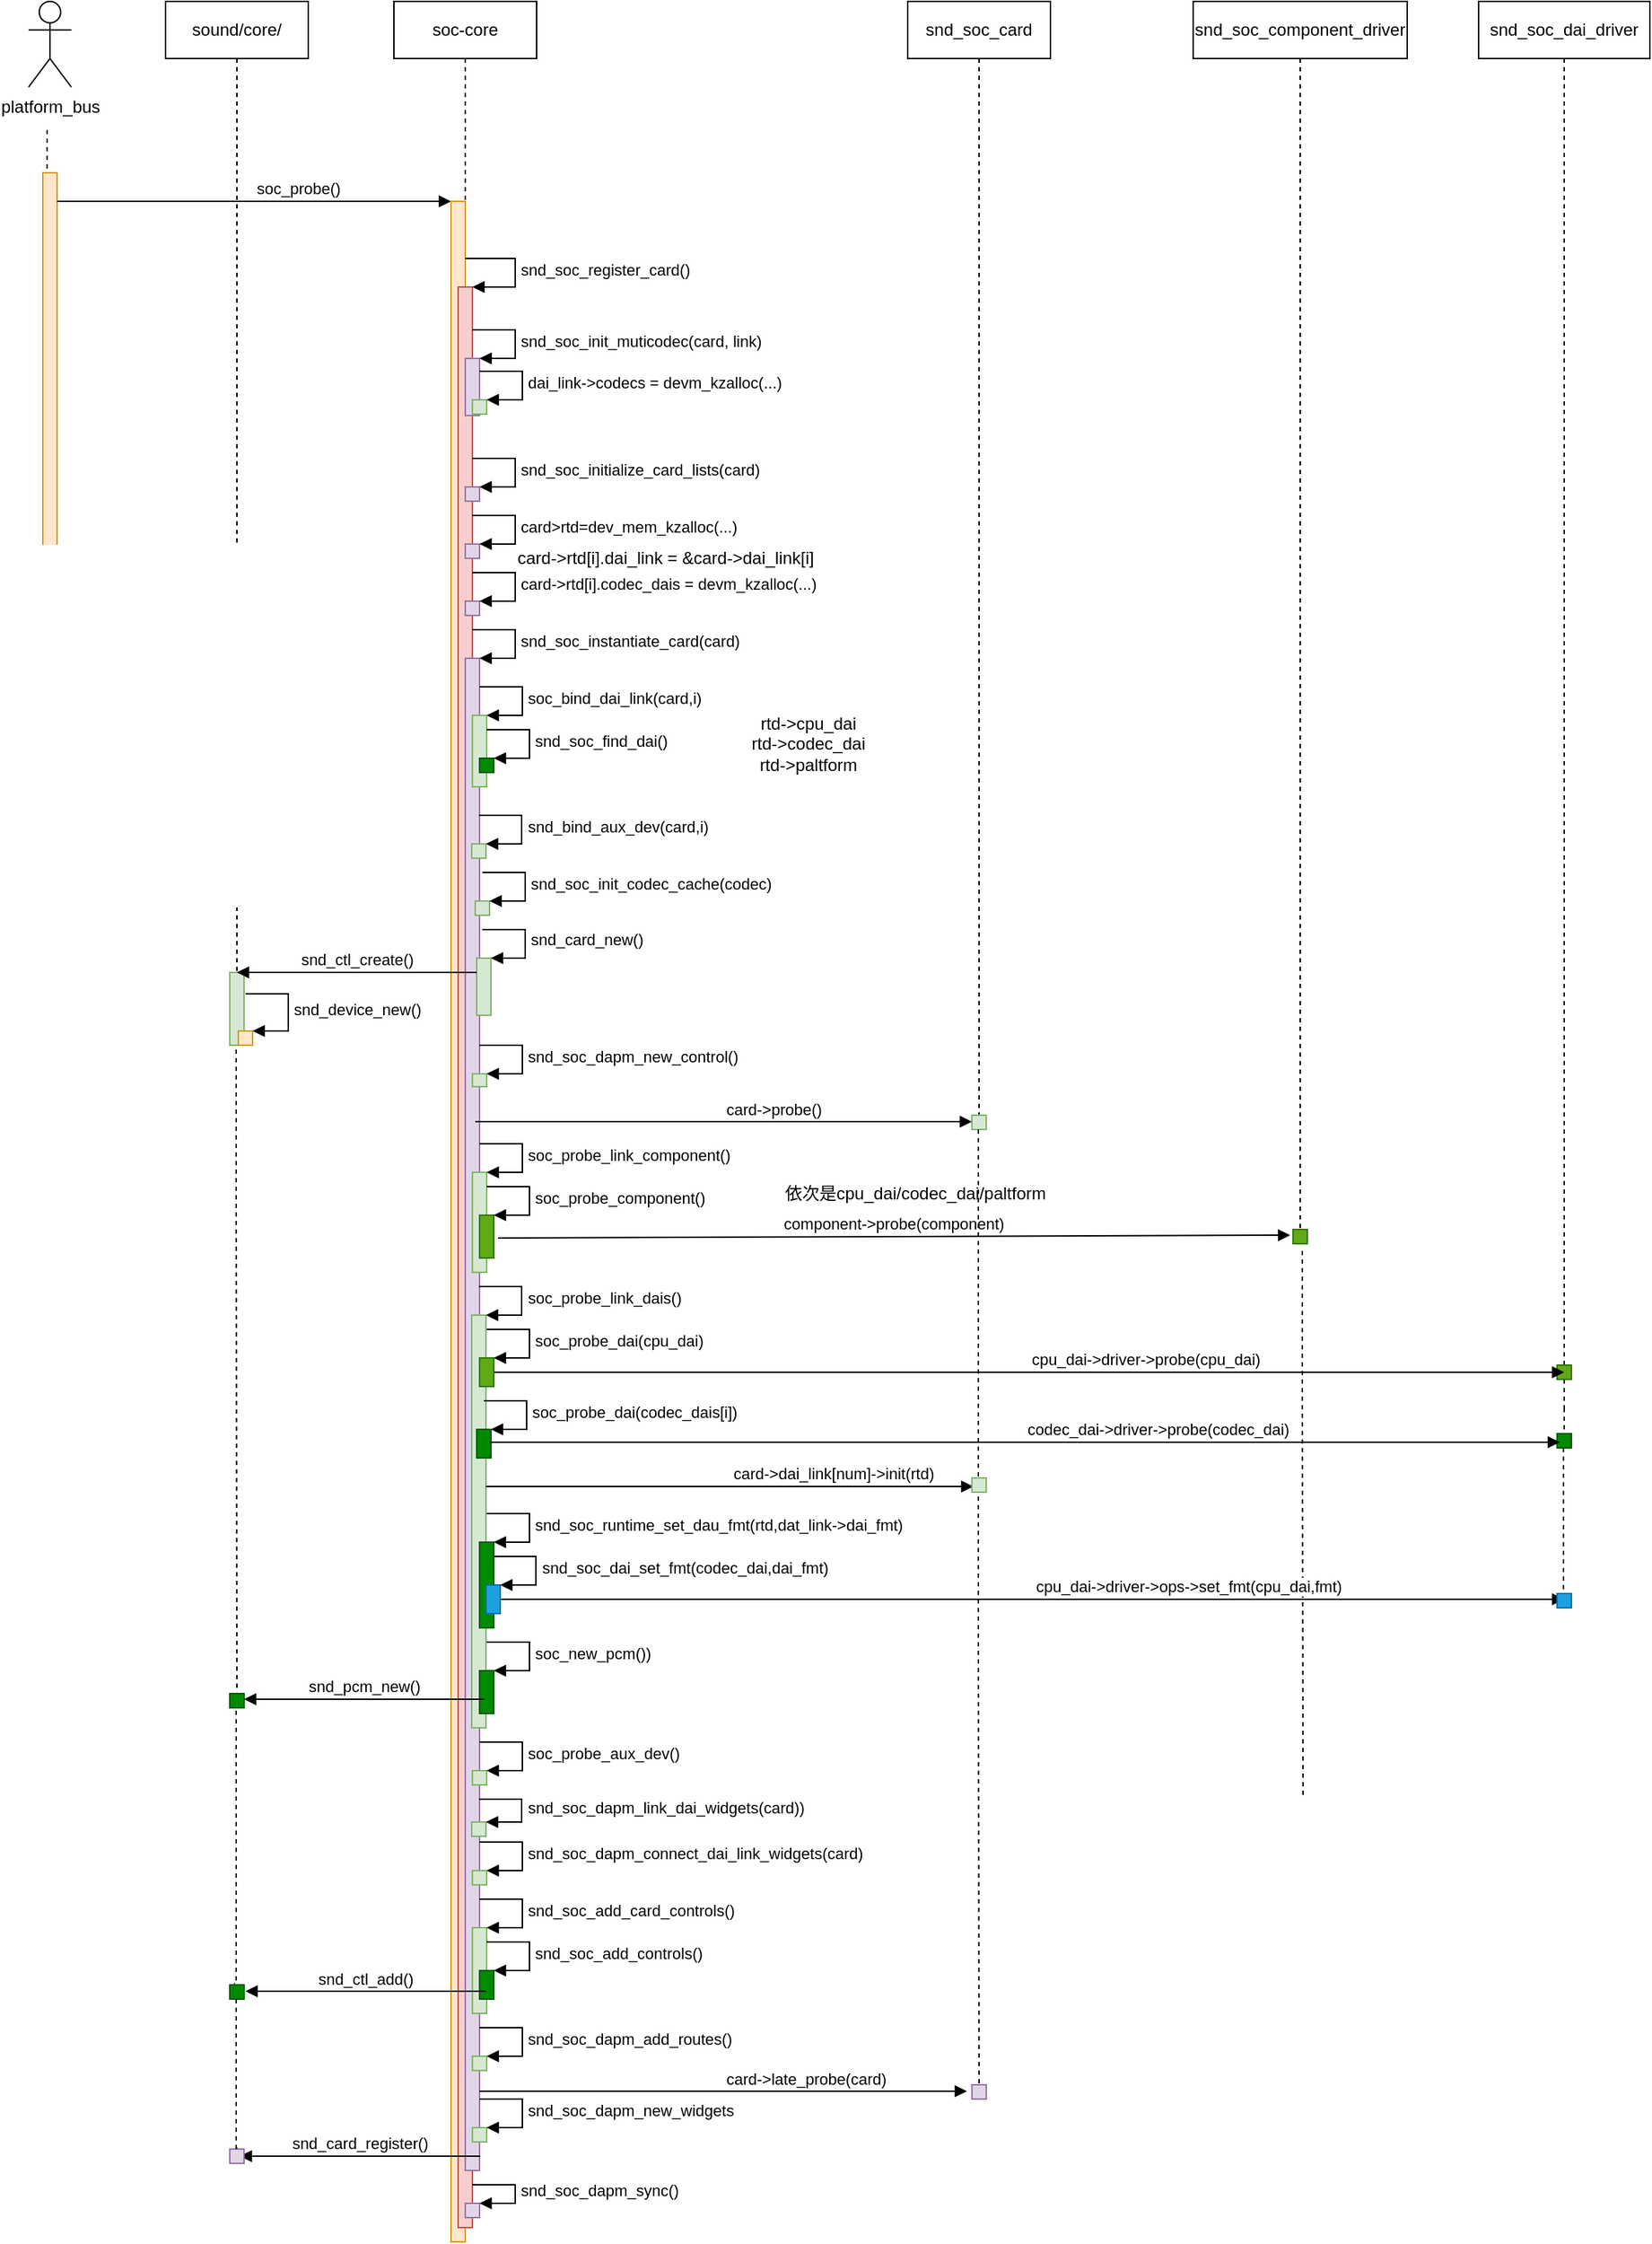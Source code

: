 <mxfile version="20.5.1" type="github">
  <diagram id="NXhFafC3pkW00RlGWNQT" name="第 1 页">
    <mxGraphModel dx="1422" dy="800" grid="1" gridSize="10" guides="1" tooltips="1" connect="1" arrows="1" fold="1" page="1" pageScale="1" pageWidth="1169" pageHeight="1654" math="0" shadow="0">
      <root>
        <mxCell id="0" />
        <mxCell id="1" parent="0" />
        <mxCell id="oarNNeKdy15qIypyYPPy-64" value="" style="html=1;points=[];perimeter=orthogonalPerimeter;fillColor=#d5e8d4;strokeColor=#82b366;" parent="1" vertex="1">
          <mxGeometry x="285" y="761" width="10" height="51" as="geometry" />
        </mxCell>
        <mxCell id="oarNNeKdy15qIypyYPPy-2" value="" style="html=1;points=[];perimeter=orthogonalPerimeter;fillColor=#ffe6cc;strokeColor=#d79b00;" parent="1" vertex="1">
          <mxGeometry x="154" y="201" width="10" height="690" as="geometry" />
        </mxCell>
        <mxCell id="oarNNeKdy15qIypyYPPy-18" value="sound/core/" style="shape=umlLifeline;perimeter=lifelinePerimeter;whiteSpace=wrap;html=1;container=1;collapsible=0;recursiveResize=0;outlineConnect=0;" parent="1" vertex="1">
          <mxGeometry x="240" y="81" width="100" height="680" as="geometry" />
        </mxCell>
        <mxCell id="oarNNeKdy15qIypyYPPy-23" value="platform_bus" style="shape=umlActor;verticalLabelPosition=bottom;verticalAlign=top;html=1;" parent="1" vertex="1">
          <mxGeometry x="144" y="81" width="30" height="60" as="geometry" />
        </mxCell>
        <mxCell id="oarNNeKdy15qIypyYPPy-24" value="" style="line;strokeWidth=1;fillColor=none;align=left;verticalAlign=middle;spacingTop=-1;spacingLeft=3;spacingRight=3;rotatable=0;labelPosition=right;points=[];portConstraint=eastwest;strokeColor=inherit;dashed=1;direction=south;" parent="1" vertex="1">
          <mxGeometry x="153" y="171" width="8" height="30" as="geometry" />
        </mxCell>
        <mxCell id="oarNNeKdy15qIypyYPPy-26" value="soc_probe()" style="html=1;verticalAlign=bottom;endArrow=block;rounded=0;align=left;" parent="1" edge="1">
          <mxGeometry width="80" relative="1" as="geometry">
            <mxPoint x="164" y="221" as="sourcePoint" />
            <mxPoint x="440" y="221" as="targetPoint" />
          </mxGeometry>
        </mxCell>
        <mxCell id="oarNNeKdy15qIypyYPPy-27" value="" style="html=1;points=[];perimeter=orthogonalPerimeter;fillColor=#ffe6cc;strokeColor=#d79b00;" parent="1" vertex="1">
          <mxGeometry x="440" y="221" width="10" height="1429" as="geometry" />
        </mxCell>
        <mxCell id="oarNNeKdy15qIypyYPPy-28" value="soc-core" style="shape=umlLifeline;perimeter=lifelinePerimeter;whiteSpace=wrap;html=1;container=1;collapsible=0;recursiveResize=0;outlineConnect=0;" parent="1" vertex="1">
          <mxGeometry x="400" y="81" width="100" height="140" as="geometry" />
        </mxCell>
        <mxCell id="oarNNeKdy15qIypyYPPy-29" value="" style="html=1;points=[];perimeter=orthogonalPerimeter;fillColor=#f8cecc;strokeColor=#b85450;" parent="1" vertex="1">
          <mxGeometry x="445" y="281" width="10" height="1359" as="geometry" />
        </mxCell>
        <mxCell id="oarNNeKdy15qIypyYPPy-30" value="snd_soc_register_card()" style="edgeStyle=orthogonalEdgeStyle;html=1;align=left;spacingLeft=2;endArrow=block;rounded=0;entryX=1;entryY=0;" parent="1" target="oarNNeKdy15qIypyYPPy-29" edge="1">
          <mxGeometry relative="1" as="geometry">
            <mxPoint x="450" y="261" as="sourcePoint" />
            <Array as="points">
              <mxPoint x="485" y="261" />
              <mxPoint x="485" y="281" />
            </Array>
          </mxGeometry>
        </mxCell>
        <mxCell id="oarNNeKdy15qIypyYPPy-31" value="" style="html=1;points=[];perimeter=orthogonalPerimeter;fillColor=#e1d5e7;strokeColor=#9673a6;" parent="1" vertex="1">
          <mxGeometry x="450" y="331" width="10" height="40" as="geometry" />
        </mxCell>
        <mxCell id="oarNNeKdy15qIypyYPPy-32" value="snd_soc_init_muticodec(card, link)" style="edgeStyle=orthogonalEdgeStyle;html=1;align=left;spacingLeft=2;endArrow=block;rounded=0;entryX=1;entryY=0;" parent="1" target="oarNNeKdy15qIypyYPPy-31" edge="1">
          <mxGeometry relative="1" as="geometry">
            <mxPoint x="455" y="311" as="sourcePoint" />
            <Array as="points">
              <mxPoint x="485" y="311" />
            </Array>
          </mxGeometry>
        </mxCell>
        <mxCell id="oarNNeKdy15qIypyYPPy-34" value="" style="html=1;points=[];perimeter=orthogonalPerimeter;fillColor=#d5e8d4;strokeColor=#82b366;" parent="1" vertex="1">
          <mxGeometry x="455" y="360" width="10" height="10" as="geometry" />
        </mxCell>
        <mxCell id="oarNNeKdy15qIypyYPPy-35" value="dai_link-&amp;gt;codecs = devm_kzalloc(...)" style="edgeStyle=orthogonalEdgeStyle;html=1;align=left;spacingLeft=2;endArrow=block;rounded=0;entryX=1;entryY=0;" parent="1" target="oarNNeKdy15qIypyYPPy-34" edge="1">
          <mxGeometry relative="1" as="geometry">
            <mxPoint x="460" y="340" as="sourcePoint" />
            <Array as="points">
              <mxPoint x="490" y="340" />
            </Array>
          </mxGeometry>
        </mxCell>
        <mxCell id="oarNNeKdy15qIypyYPPy-40" value="" style="html=1;points=[];perimeter=orthogonalPerimeter;fillColor=#e1d5e7;strokeColor=#9673a6;" parent="1" vertex="1">
          <mxGeometry x="450" y="421" width="10" height="10" as="geometry" />
        </mxCell>
        <mxCell id="oarNNeKdy15qIypyYPPy-41" value="snd_soc_initialize_card_lists(card)" style="edgeStyle=orthogonalEdgeStyle;html=1;align=left;spacingLeft=2;endArrow=block;rounded=0;entryX=1;entryY=0;" parent="1" target="oarNNeKdy15qIypyYPPy-40" edge="1">
          <mxGeometry relative="1" as="geometry">
            <mxPoint x="455" y="401" as="sourcePoint" />
            <Array as="points">
              <mxPoint x="485" y="401" />
            </Array>
          </mxGeometry>
        </mxCell>
        <mxCell id="oarNNeKdy15qIypyYPPy-42" value="" style="html=1;points=[];perimeter=orthogonalPerimeter;fillColor=#e1d5e7;strokeColor=#9673a6;" parent="1" vertex="1">
          <mxGeometry x="450" y="461" width="10" height="10" as="geometry" />
        </mxCell>
        <mxCell id="oarNNeKdy15qIypyYPPy-43" value="card&amp;gt;rtd=dev_mem_kzalloc(...)" style="edgeStyle=orthogonalEdgeStyle;html=1;align=left;spacingLeft=2;endArrow=block;rounded=0;entryX=1;entryY=0;" parent="1" target="oarNNeKdy15qIypyYPPy-42" edge="1">
          <mxGeometry relative="1" as="geometry">
            <mxPoint x="455" y="441" as="sourcePoint" />
            <Array as="points">
              <mxPoint x="485" y="441" />
            </Array>
          </mxGeometry>
        </mxCell>
        <mxCell id="oarNNeKdy15qIypyYPPy-44" value="" style="html=1;points=[];perimeter=orthogonalPerimeter;fillColor=#e1d5e7;strokeColor=#9673a6;" parent="1" vertex="1">
          <mxGeometry x="450" y="501" width="10" height="10" as="geometry" />
        </mxCell>
        <mxCell id="oarNNeKdy15qIypyYPPy-45" value="card-&amp;gt;rtd[i].codec_dais = devm_kzalloc(...)" style="edgeStyle=orthogonalEdgeStyle;html=1;align=left;spacingLeft=2;endArrow=block;rounded=0;entryX=1;entryY=0;" parent="1" target="oarNNeKdy15qIypyYPPy-44" edge="1">
          <mxGeometry relative="1" as="geometry">
            <mxPoint x="455" y="481" as="sourcePoint" />
            <Array as="points">
              <mxPoint x="485" y="481" />
            </Array>
          </mxGeometry>
        </mxCell>
        <mxCell id="oarNNeKdy15qIypyYPPy-46" value="" style="html=1;points=[];perimeter=orthogonalPerimeter;fillColor=#e1d5e7;strokeColor=#9673a6;" parent="1" vertex="1">
          <mxGeometry x="450" y="541" width="10" height="1059" as="geometry" />
        </mxCell>
        <mxCell id="oarNNeKdy15qIypyYPPy-47" value="snd_soc_instantiate_card(card)" style="edgeStyle=orthogonalEdgeStyle;html=1;align=left;spacingLeft=2;endArrow=block;rounded=0;entryX=1;entryY=0;" parent="1" target="oarNNeKdy15qIypyYPPy-46" edge="1">
          <mxGeometry relative="1" as="geometry">
            <mxPoint x="455" y="521" as="sourcePoint" />
            <Array as="points">
              <mxPoint x="485" y="521" />
            </Array>
          </mxGeometry>
        </mxCell>
        <mxCell id="oarNNeKdy15qIypyYPPy-48" value="" style="html=1;points=[];perimeter=orthogonalPerimeter;fillColor=#d5e8d4;strokeColor=#82b366;" parent="1" vertex="1">
          <mxGeometry x="455" y="581" width="10" height="50" as="geometry" />
        </mxCell>
        <mxCell id="oarNNeKdy15qIypyYPPy-49" value="soc_bind_dai_link(card,i)" style="edgeStyle=orthogonalEdgeStyle;html=1;align=left;spacingLeft=2;endArrow=block;rounded=0;entryX=1;entryY=0;" parent="1" target="oarNNeKdy15qIypyYPPy-48" edge="1">
          <mxGeometry relative="1" as="geometry">
            <mxPoint x="460" y="561" as="sourcePoint" />
            <Array as="points">
              <mxPoint x="490" y="561" />
            </Array>
          </mxGeometry>
        </mxCell>
        <mxCell id="oarNNeKdy15qIypyYPPy-50" value="" style="html=1;points=[];perimeter=orthogonalPerimeter;fillColor=#008a00;strokeColor=#005700;fontColor=#ffffff;" parent="1" vertex="1">
          <mxGeometry x="460" y="611" width="10" height="10" as="geometry" />
        </mxCell>
        <mxCell id="oarNNeKdy15qIypyYPPy-51" value="snd_soc_find_dai()" style="edgeStyle=orthogonalEdgeStyle;html=1;align=left;spacingLeft=2;endArrow=block;rounded=0;entryX=1;entryY=0;" parent="1" target="oarNNeKdy15qIypyYPPy-50" edge="1">
          <mxGeometry relative="1" as="geometry">
            <mxPoint x="465" y="591" as="sourcePoint" />
            <Array as="points">
              <mxPoint x="495" y="591" />
            </Array>
          </mxGeometry>
        </mxCell>
        <mxCell id="oarNNeKdy15qIypyYPPy-56" value="" style="html=1;points=[];perimeter=orthogonalPerimeter;fillColor=#d5e8d4;strokeColor=#82b366;" parent="1" vertex="1">
          <mxGeometry x="454.5" y="671" width="10" height="10" as="geometry" />
        </mxCell>
        <mxCell id="oarNNeKdy15qIypyYPPy-57" value="snd_bind_aux_dev(card,i)" style="edgeStyle=orthogonalEdgeStyle;html=1;align=left;spacingLeft=2;endArrow=block;rounded=0;entryX=1;entryY=0;" parent="1" target="oarNNeKdy15qIypyYPPy-56" edge="1">
          <mxGeometry relative="1" as="geometry">
            <mxPoint x="459.5" y="651" as="sourcePoint" />
            <Array as="points">
              <mxPoint x="489.5" y="651" />
            </Array>
          </mxGeometry>
        </mxCell>
        <mxCell id="oarNNeKdy15qIypyYPPy-58" value="" style="html=1;points=[];perimeter=orthogonalPerimeter;fillColor=#d5e8d4;strokeColor=#82b366;" parent="1" vertex="1">
          <mxGeometry x="457" y="711" width="10" height="10" as="geometry" />
        </mxCell>
        <mxCell id="oarNNeKdy15qIypyYPPy-59" value="snd_soc_init_codec_cache(codec)" style="edgeStyle=orthogonalEdgeStyle;html=1;align=left;spacingLeft=2;endArrow=block;rounded=0;entryX=1;entryY=0;" parent="1" target="oarNNeKdy15qIypyYPPy-58" edge="1">
          <mxGeometry relative="1" as="geometry">
            <mxPoint x="462" y="691" as="sourcePoint" />
            <Array as="points">
              <mxPoint x="492" y="691" />
            </Array>
          </mxGeometry>
        </mxCell>
        <mxCell id="oarNNeKdy15qIypyYPPy-60" value="" style="html=1;points=[];perimeter=orthogonalPerimeter;fillColor=#d5e8d4;strokeColor=#82b366;" parent="1" vertex="1">
          <mxGeometry x="458" y="751" width="10" height="40" as="geometry" />
        </mxCell>
        <mxCell id="oarNNeKdy15qIypyYPPy-61" value="snd_card_new()" style="edgeStyle=orthogonalEdgeStyle;html=1;align=left;spacingLeft=2;endArrow=block;rounded=0;entryX=1;entryY=0;" parent="1" target="oarNNeKdy15qIypyYPPy-60" edge="1">
          <mxGeometry relative="1" as="geometry">
            <mxPoint x="462" y="731" as="sourcePoint" />
            <Array as="points">
              <mxPoint x="492" y="731" />
            </Array>
          </mxGeometry>
        </mxCell>
        <mxCell id="oarNNeKdy15qIypyYPPy-72" value="" style="html=1;points=[];perimeter=orthogonalPerimeter;fillColor=#ffe6cc;strokeColor=#d79b00;" parent="1" vertex="1">
          <mxGeometry x="291" y="802" width="10" height="10" as="geometry" />
        </mxCell>
        <mxCell id="oarNNeKdy15qIypyYPPy-73" value="snd_device_new()" style="edgeStyle=orthogonalEdgeStyle;html=1;align=left;spacingLeft=2;endArrow=block;rounded=0;entryX=1;entryY=0;" parent="1" target="oarNNeKdy15qIypyYPPy-72" edge="1">
          <mxGeometry relative="1" as="geometry">
            <mxPoint x="296" y="776" as="sourcePoint" />
            <Array as="points">
              <mxPoint x="326" y="776" />
            </Array>
          </mxGeometry>
        </mxCell>
        <mxCell id="oarNNeKdy15qIypyYPPy-74" value="snd_ctl_create()" style="html=1;verticalAlign=bottom;endArrow=block;rounded=0;" parent="1" source="oarNNeKdy15qIypyYPPy-60" target="oarNNeKdy15qIypyYPPy-18" edge="1">
          <mxGeometry width="80" relative="1" as="geometry">
            <mxPoint x="410" y="761" as="sourcePoint" />
            <mxPoint x="330" y="761" as="targetPoint" />
          </mxGeometry>
        </mxCell>
        <mxCell id="oarNNeKdy15qIypyYPPy-75" value="snd_soc_card" style="shape=umlLifeline;perimeter=lifelinePerimeter;whiteSpace=wrap;html=1;container=1;collapsible=0;recursiveResize=0;outlineConnect=0;" parent="1" vertex="1">
          <mxGeometry x="760" y="81" width="100" height="780" as="geometry" />
        </mxCell>
        <mxCell id="oarNNeKdy15qIypyYPPy-76" value="" style="html=1;points=[];perimeter=orthogonalPerimeter;fillColor=#d5e8d4;strokeColor=#82b366;" parent="1" vertex="1">
          <mxGeometry x="455" y="832" width="10" height="9" as="geometry" />
        </mxCell>
        <mxCell id="oarNNeKdy15qIypyYPPy-77" value="snd_soc_dapm_new_control()" style="edgeStyle=orthogonalEdgeStyle;html=1;align=left;spacingLeft=2;endArrow=block;rounded=0;entryX=1;entryY=0;" parent="1" target="oarNNeKdy15qIypyYPPy-76" edge="1">
          <mxGeometry relative="1" as="geometry">
            <mxPoint x="460" y="812" as="sourcePoint" />
            <Array as="points">
              <mxPoint x="490" y="812" />
            </Array>
          </mxGeometry>
        </mxCell>
        <mxCell id="oarNNeKdy15qIypyYPPy-80" value="" style="html=1;points=[];perimeter=orthogonalPerimeter;fillColor=#d5e8d4;strokeColor=#82b366;" parent="1" vertex="1">
          <mxGeometry x="805" y="861" width="10" height="10" as="geometry" />
        </mxCell>
        <mxCell id="oarNNeKdy15qIypyYPPy-81" value="card-&amp;gt;probe()" style="html=1;verticalAlign=bottom;endArrow=block;rounded=0;align=left;" parent="1" target="oarNNeKdy15qIypyYPPy-80" edge="1">
          <mxGeometry width="80" relative="1" as="geometry">
            <mxPoint x="457" y="865.5" as="sourcePoint" />
            <mxPoint x="537" y="865.5" as="targetPoint" />
          </mxGeometry>
        </mxCell>
        <mxCell id="oarNNeKdy15qIypyYPPy-82" value="" style="html=1;points=[];perimeter=orthogonalPerimeter;fillColor=#d5e8d4;strokeColor=#82b366;" parent="1" vertex="1">
          <mxGeometry x="455" y="901" width="10" height="70" as="geometry" />
        </mxCell>
        <mxCell id="oarNNeKdy15qIypyYPPy-83" value="soc_probe_link_component()" style="edgeStyle=orthogonalEdgeStyle;html=1;align=left;spacingLeft=2;endArrow=block;rounded=0;entryX=1;entryY=0;" parent="1" target="oarNNeKdy15qIypyYPPy-82" edge="1">
          <mxGeometry relative="1" as="geometry">
            <mxPoint x="460" y="881" as="sourcePoint" />
            <Array as="points">
              <mxPoint x="490" y="881" />
            </Array>
          </mxGeometry>
        </mxCell>
        <mxCell id="oarNNeKdy15qIypyYPPy-84" value="" style="html=1;points=[];perimeter=orthogonalPerimeter;fillColor=#60a917;strokeColor=#2D7600;fontColor=#ffffff;" parent="1" vertex="1">
          <mxGeometry x="460" y="931" width="10" height="30" as="geometry" />
        </mxCell>
        <mxCell id="oarNNeKdy15qIypyYPPy-85" value="soc_probe_component()" style="edgeStyle=orthogonalEdgeStyle;html=1;align=left;spacingLeft=2;endArrow=block;rounded=0;entryX=1;entryY=0;" parent="1" target="oarNNeKdy15qIypyYPPy-84" edge="1">
          <mxGeometry relative="1" as="geometry">
            <mxPoint x="465" y="911" as="sourcePoint" />
            <Array as="points">
              <mxPoint x="495" y="911" />
            </Array>
          </mxGeometry>
        </mxCell>
        <mxCell id="oarNNeKdy15qIypyYPPy-88" value="snd_soc_component_driver" style="shape=umlLifeline;perimeter=lifelinePerimeter;whiteSpace=wrap;html=1;container=1;collapsible=0;recursiveResize=0;outlineConnect=0;" parent="1" vertex="1">
          <mxGeometry x="960" y="81" width="150" height="860" as="geometry" />
        </mxCell>
        <mxCell id="oarNNeKdy15qIypyYPPy-89" value="" style="html=1;points=[];perimeter=orthogonalPerimeter;fillColor=#60a917;fontColor=#ffffff;strokeColor=#2D7600;" parent="1" vertex="1">
          <mxGeometry x="1030" y="941" width="10" height="10" as="geometry" />
        </mxCell>
        <mxCell id="oarNNeKdy15qIypyYPPy-90" value="component-&amp;gt;probe(component)" style="html=1;verticalAlign=bottom;endArrow=block;rounded=0;exitX=1.3;exitY=0.533;exitDx=0;exitDy=0;exitPerimeter=0;entryX=-0.2;entryY=0.4;entryDx=0;entryDy=0;entryPerimeter=0;" parent="1" source="oarNNeKdy15qIypyYPPy-84" edge="1" target="oarNNeKdy15qIypyYPPy-89">
          <mxGeometry width="80" relative="1" as="geometry">
            <mxPoint x="935" y="945.5" as="sourcePoint" />
            <mxPoint x="1015" y="945.5" as="targetPoint" />
          </mxGeometry>
        </mxCell>
        <mxCell id="oarNNeKdy15qIypyYPPy-92" value="依次是cpu_dai/codec_dai/paltform" style="text;html=1;align=center;verticalAlign=middle;resizable=0;points=[];autosize=1;strokeColor=none;fillColor=none;" parent="1" vertex="1">
          <mxGeometry x="660" y="901" width="210" height="30" as="geometry" />
        </mxCell>
        <mxCell id="oarNNeKdy15qIypyYPPy-93" value="" style="html=1;points=[];perimeter=orthogonalPerimeter;fillColor=#d5e8d4;strokeColor=#82b366;" parent="1" vertex="1">
          <mxGeometry x="454.5" y="1001" width="10" height="289" as="geometry" />
        </mxCell>
        <mxCell id="oarNNeKdy15qIypyYPPy-94" value="soc_probe_link_dais()" style="edgeStyle=orthogonalEdgeStyle;html=1;align=left;spacingLeft=2;endArrow=block;rounded=0;entryX=1;entryY=0;" parent="1" target="oarNNeKdy15qIypyYPPy-93" edge="1">
          <mxGeometry relative="1" as="geometry">
            <mxPoint x="459.5" y="981" as="sourcePoint" />
            <Array as="points">
              <mxPoint x="489.5" y="981" />
            </Array>
          </mxGeometry>
        </mxCell>
        <mxCell id="oarNNeKdy15qIypyYPPy-95" value="snd_soc_dai_driver" style="shape=umlLifeline;perimeter=lifelinePerimeter;whiteSpace=wrap;html=1;container=1;collapsible=0;recursiveResize=0;outlineConnect=0;" parent="1" vertex="1">
          <mxGeometry x="1160" y="81" width="120" height="960" as="geometry" />
        </mxCell>
        <mxCell id="oarNNeKdy15qIypyYPPy-96" value="" style="html=1;points=[];perimeter=orthogonalPerimeter;fillColor=#60a917;fontColor=#ffffff;strokeColor=#2D7600;" parent="1" vertex="1">
          <mxGeometry x="460" y="1031" width="10" height="20" as="geometry" />
        </mxCell>
        <mxCell id="oarNNeKdy15qIypyYPPy-97" value="soc_probe_dai(cpu_dai)" style="edgeStyle=orthogonalEdgeStyle;html=1;align=left;spacingLeft=2;endArrow=block;rounded=0;entryX=1;entryY=0;" parent="1" target="oarNNeKdy15qIypyYPPy-96" edge="1">
          <mxGeometry relative="1" as="geometry">
            <mxPoint x="465" y="1011" as="sourcePoint" />
            <Array as="points">
              <mxPoint x="495" y="1011" />
            </Array>
          </mxGeometry>
        </mxCell>
        <mxCell id="oarNNeKdy15qIypyYPPy-104" style="edgeStyle=orthogonalEdgeStyle;rounded=0;orthogonalLoop=1;jettySize=auto;html=1;endArrow=none;endFill=0;dashed=1;" parent="1" source="oarNNeKdy15qIypyYPPy-98" target="oarNNeKdy15qIypyYPPy-102" edge="1">
          <mxGeometry relative="1" as="geometry" />
        </mxCell>
        <mxCell id="oarNNeKdy15qIypyYPPy-98" value="" style="html=1;points=[];perimeter=orthogonalPerimeter;fillColor=#60a917;fontColor=#ffffff;strokeColor=#2D7600;" parent="1" vertex="1">
          <mxGeometry x="1215" y="1036" width="10" height="10" as="geometry" />
        </mxCell>
        <mxCell id="oarNNeKdy15qIypyYPPy-99" value="cpu_dai-&amp;gt;driver-&amp;gt;probe(cpu_dai)" style="html=1;verticalAlign=bottom;endArrow=block;rounded=0;align=left;labelPosition=right;verticalLabelPosition=top;" parent="1" source="oarNNeKdy15qIypyYPPy-96" edge="1">
          <mxGeometry width="80" relative="1" as="geometry">
            <mxPoint x="470" y="1041" as="sourcePoint" />
            <mxPoint x="1220" y="1041" as="targetPoint" />
          </mxGeometry>
        </mxCell>
        <mxCell id="oarNNeKdy15qIypyYPPy-100" value="" style="html=1;points=[];perimeter=orthogonalPerimeter;fillColor=#008a00;fontColor=#ffffff;strokeColor=#005700;" parent="1" vertex="1">
          <mxGeometry x="458" y="1081" width="10" height="20" as="geometry" />
        </mxCell>
        <mxCell id="oarNNeKdy15qIypyYPPy-101" value="soc_probe_dai(codec_dais[i])" style="edgeStyle=orthogonalEdgeStyle;html=1;align=left;spacingLeft=2;endArrow=block;rounded=0;entryX=1;entryY=0;" parent="1" target="oarNNeKdy15qIypyYPPy-100" edge="1">
          <mxGeometry relative="1" as="geometry">
            <mxPoint x="463" y="1061" as="sourcePoint" />
            <Array as="points">
              <mxPoint x="493" y="1061" />
            </Array>
          </mxGeometry>
        </mxCell>
        <mxCell id="oarNNeKdy15qIypyYPPy-102" value="" style="html=1;points=[];perimeter=orthogonalPerimeter;fillColor=#008a00;fontColor=#ffffff;strokeColor=#005700;" parent="1" vertex="1">
          <mxGeometry x="1215" y="1084" width="10" height="10" as="geometry" />
        </mxCell>
        <mxCell id="oarNNeKdy15qIypyYPPy-103" value="codec_dai-&amp;gt;driver-&amp;gt;probe(codec_dai)" style="html=1;verticalAlign=bottom;endArrow=block;rounded=0;align=left;" parent="1" edge="1">
          <mxGeometry width="80" relative="1" as="geometry">
            <mxPoint x="467" y="1090" as="sourcePoint" />
            <mxPoint x="1217" y="1090" as="targetPoint" />
          </mxGeometry>
        </mxCell>
        <mxCell id="Las0jzsuFajrI9BWyM8r-2" value="card-&amp;gt;dai_link[num]-&amp;gt;init(rtd)" style="html=1;verticalAlign=bottom;endArrow=block;rounded=0;align=left;entryX=0.1;entryY=0.6;entryDx=0;entryDy=0;entryPerimeter=0;" edge="1" parent="1" target="Las0jzsuFajrI9BWyM8r-3">
          <mxGeometry width="80" relative="1" as="geometry">
            <mxPoint x="464.5" y="1121" as="sourcePoint" />
            <mxPoint x="810" y="1121" as="targetPoint" />
          </mxGeometry>
        </mxCell>
        <mxCell id="Las0jzsuFajrI9BWyM8r-4" style="edgeStyle=orthogonalEdgeStyle;rounded=0;orthogonalLoop=1;jettySize=auto;html=1;endArrow=none;endFill=0;dashed=1;" edge="1" parent="1">
          <mxGeometry relative="1" as="geometry">
            <mxPoint x="1036.5" y="956" as="sourcePoint" />
            <mxPoint x="1037" y="1340" as="targetPoint" />
            <Array as="points">
              <mxPoint x="1037" y="1060" />
              <mxPoint x="1037" y="1060" />
            </Array>
          </mxGeometry>
        </mxCell>
        <mxCell id="Las0jzsuFajrI9BWyM8r-8" style="edgeStyle=orthogonalEdgeStyle;rounded=0;orthogonalLoop=1;jettySize=auto;html=1;endArrow=none;endFill=0;dashed=1;" edge="1" parent="1">
          <mxGeometry relative="1" as="geometry">
            <mxPoint x="809.5" y="871" as="sourcePoint" />
            <mxPoint x="809.5" y="1120" as="targetPoint" />
          </mxGeometry>
        </mxCell>
        <mxCell id="Las0jzsuFajrI9BWyM8r-3" value="" style="html=1;points=[];perimeter=orthogonalPerimeter;fillColor=#d5e8d4;strokeColor=#82b366;" vertex="1" parent="1">
          <mxGeometry x="805" y="1115" width="10" height="10" as="geometry" />
        </mxCell>
        <mxCell id="Las0jzsuFajrI9BWyM8r-9" value="" style="html=1;points=[];perimeter=orthogonalPerimeter;fillColor=#008a00;fontColor=#ffffff;strokeColor=#005700;" vertex="1" parent="1">
          <mxGeometry x="460" y="1160" width="10" height="60" as="geometry" />
        </mxCell>
        <mxCell id="Las0jzsuFajrI9BWyM8r-10" value="snd_soc_runtime_set_dau_fmt(rtd,dat_link-&amp;gt;dai_fmt)" style="edgeStyle=orthogonalEdgeStyle;html=1;align=left;spacingLeft=2;endArrow=block;rounded=0;entryX=1;entryY=0;" edge="1" target="Las0jzsuFajrI9BWyM8r-9" parent="1">
          <mxGeometry relative="1" as="geometry">
            <mxPoint x="465" y="1140" as="sourcePoint" />
            <Array as="points">
              <mxPoint x="495" y="1140" />
            </Array>
          </mxGeometry>
        </mxCell>
        <mxCell id="Las0jzsuFajrI9BWyM8r-11" value="" style="html=1;points=[];perimeter=orthogonalPerimeter;fillColor=#1ba1e2;fontColor=#ffffff;strokeColor=#006EAF;" vertex="1" parent="1">
          <mxGeometry x="464.5" y="1190" width="10" height="20" as="geometry" />
        </mxCell>
        <mxCell id="Las0jzsuFajrI9BWyM8r-12" value="snd_soc_dai_set_fmt(codec_dai,dai_fmt)" style="edgeStyle=orthogonalEdgeStyle;html=1;align=left;spacingLeft=2;endArrow=block;rounded=0;entryX=1;entryY=0;" edge="1" target="Las0jzsuFajrI9BWyM8r-11" parent="1">
          <mxGeometry relative="1" as="geometry">
            <mxPoint x="469.5" y="1170" as="sourcePoint" />
            <Array as="points">
              <mxPoint x="499.5" y="1170" />
            </Array>
          </mxGeometry>
        </mxCell>
        <mxCell id="Las0jzsuFajrI9BWyM8r-13" value="cpu_dai-&amp;gt;driver-&amp;gt;ops-&amp;gt;set_fmt(cpu_dai,fmt)" style="html=1;verticalAlign=bottom;endArrow=block;rounded=0;align=left;" edge="1" parent="1">
          <mxGeometry width="80" relative="1" as="geometry">
            <mxPoint x="475" y="1200" as="sourcePoint" />
            <mxPoint x="1220" y="1200" as="targetPoint" />
          </mxGeometry>
        </mxCell>
        <mxCell id="Las0jzsuFajrI9BWyM8r-15" value="card-&amp;gt;rtd[i].dai_link = &amp;amp;card-&amp;gt;dai_link[i]" style="text;html=1;align=center;verticalAlign=middle;resizable=0;points=[];autosize=1;strokeColor=none;fillColor=none;" vertex="1" parent="1">
          <mxGeometry x="474.5" y="456" width="230" height="30" as="geometry" />
        </mxCell>
        <mxCell id="Las0jzsuFajrI9BWyM8r-16" value="rtd-&amp;gt;cpu_dai&lt;br&gt;rtd-&amp;gt;codec_dai&lt;br&gt;rtd-&amp;gt;paltform" style="text;html=1;align=center;verticalAlign=middle;resizable=0;points=[];autosize=1;strokeColor=none;fillColor=none;" vertex="1" parent="1">
          <mxGeometry x="640" y="571" width="100" height="60" as="geometry" />
        </mxCell>
        <mxCell id="Las0jzsuFajrI9BWyM8r-18" style="edgeStyle=orthogonalEdgeStyle;rounded=0;orthogonalLoop=1;jettySize=auto;html=1;endArrow=none;endFill=0;dashed=1;" edge="1" parent="1">
          <mxGeometry relative="1" as="geometry">
            <mxPoint x="1219.5" y="1094" as="sourcePoint" />
            <mxPoint x="1220" y="1200" as="targetPoint" />
            <Array as="points">
              <mxPoint x="1220" y="1198" />
              <mxPoint x="1220" y="1198" />
            </Array>
          </mxGeometry>
        </mxCell>
        <mxCell id="Las0jzsuFajrI9BWyM8r-19" value="" style="html=1;points=[];perimeter=orthogonalPerimeter;fillColor=#1ba1e2;fontColor=#ffffff;strokeColor=#006EAF;" vertex="1" parent="1">
          <mxGeometry x="1215" y="1196" width="10" height="10" as="geometry" />
        </mxCell>
        <mxCell id="Las0jzsuFajrI9BWyM8r-22" value="" style="html=1;points=[];perimeter=orthogonalPerimeter;fillColor=#008a00;strokeColor=#005700;fontColor=#ffffff;" vertex="1" parent="1">
          <mxGeometry x="285" y="1266" width="10" height="10" as="geometry" />
        </mxCell>
        <mxCell id="Las0jzsuFajrI9BWyM8r-23" style="edgeStyle=orthogonalEdgeStyle;rounded=0;orthogonalLoop=1;jettySize=auto;html=1;endArrow=none;endFill=0;dashed=1;" edge="1" parent="1">
          <mxGeometry relative="1" as="geometry">
            <mxPoint x="289.5" y="815" as="sourcePoint" />
            <mxPoint x="290" y="1263" as="targetPoint" />
            <Array as="points">
              <mxPoint x="290" y="919" />
              <mxPoint x="290" y="919" />
            </Array>
          </mxGeometry>
        </mxCell>
        <mxCell id="Las0jzsuFajrI9BWyM8r-25" value="" style="html=1;points=[];perimeter=orthogonalPerimeter;fillColor=#008a00;fontColor=#ffffff;strokeColor=#005700;" vertex="1" parent="1">
          <mxGeometry x="460" y="1250" width="10" height="30" as="geometry" />
        </mxCell>
        <mxCell id="Las0jzsuFajrI9BWyM8r-26" value="soc_new_pcm())" style="edgeStyle=orthogonalEdgeStyle;html=1;align=left;spacingLeft=2;endArrow=block;rounded=0;entryX=1;entryY=0;" edge="1" target="Las0jzsuFajrI9BWyM8r-25" parent="1">
          <mxGeometry relative="1" as="geometry">
            <mxPoint x="465" y="1230" as="sourcePoint" />
            <Array as="points">
              <mxPoint x="495" y="1230" />
            </Array>
          </mxGeometry>
        </mxCell>
        <mxCell id="Las0jzsuFajrI9BWyM8r-27" value="snd_pcm_new()" style="html=1;verticalAlign=bottom;endArrow=block;rounded=0;" edge="1" parent="1">
          <mxGeometry width="80" relative="1" as="geometry">
            <mxPoint x="463.5" y="1270" as="sourcePoint" />
            <mxPoint x="295" y="1270" as="targetPoint" />
          </mxGeometry>
        </mxCell>
        <mxCell id="Las0jzsuFajrI9BWyM8r-28" value="" style="html=1;points=[];perimeter=orthogonalPerimeter;fillColor=#d5e8d4;strokeColor=#82b366;" vertex="1" parent="1">
          <mxGeometry x="455" y="1320" width="10" height="10" as="geometry" />
        </mxCell>
        <mxCell id="Las0jzsuFajrI9BWyM8r-29" value="soc_probe_aux_dev()" style="edgeStyle=orthogonalEdgeStyle;html=1;align=left;spacingLeft=2;endArrow=block;rounded=0;entryX=1;entryY=0;" edge="1" target="Las0jzsuFajrI9BWyM8r-28" parent="1">
          <mxGeometry relative="1" as="geometry">
            <mxPoint x="460" y="1300" as="sourcePoint" />
            <Array as="points">
              <mxPoint x="490" y="1300" />
            </Array>
          </mxGeometry>
        </mxCell>
        <mxCell id="Las0jzsuFajrI9BWyM8r-30" value="" style="html=1;points=[];perimeter=orthogonalPerimeter;fillColor=#d5e8d4;strokeColor=#82b366;" vertex="1" parent="1">
          <mxGeometry x="454.5" y="1356" width="10" height="10" as="geometry" />
        </mxCell>
        <mxCell id="Las0jzsuFajrI9BWyM8r-31" value="snd_soc_dapm_link_dai_widgets(card))" style="edgeStyle=orthogonalEdgeStyle;html=1;align=left;spacingLeft=2;endArrow=block;rounded=0;entryX=1;entryY=0;" edge="1" target="Las0jzsuFajrI9BWyM8r-30" parent="1">
          <mxGeometry relative="1" as="geometry">
            <mxPoint x="459.5" y="1340" as="sourcePoint" />
            <Array as="points">
              <mxPoint x="489.5" y="1340" />
            </Array>
          </mxGeometry>
        </mxCell>
        <mxCell id="Las0jzsuFajrI9BWyM8r-32" value="" style="html=1;points=[];perimeter=orthogonalPerimeter;fillColor=#d5e8d4;strokeColor=#82b366;" vertex="1" parent="1">
          <mxGeometry x="455" y="1390" width="10" height="10" as="geometry" />
        </mxCell>
        <mxCell id="Las0jzsuFajrI9BWyM8r-33" value="snd_soc_dapm_connect_dai_link_widgets(card)" style="edgeStyle=orthogonalEdgeStyle;html=1;align=left;spacingLeft=2;endArrow=block;rounded=0;entryX=1;entryY=0;" edge="1" target="Las0jzsuFajrI9BWyM8r-32" parent="1">
          <mxGeometry relative="1" as="geometry">
            <mxPoint x="460" y="1370" as="sourcePoint" />
            <Array as="points">
              <mxPoint x="490" y="1370" />
            </Array>
          </mxGeometry>
        </mxCell>
        <mxCell id="Las0jzsuFajrI9BWyM8r-34" value="" style="html=1;points=[];perimeter=orthogonalPerimeter;fillColor=#d5e8d4;strokeColor=#82b366;" vertex="1" parent="1">
          <mxGeometry x="455" y="1430" width="10" height="60" as="geometry" />
        </mxCell>
        <mxCell id="Las0jzsuFajrI9BWyM8r-35" value="snd_soc_add_card_controls()" style="edgeStyle=orthogonalEdgeStyle;html=1;align=left;spacingLeft=2;endArrow=block;rounded=0;entryX=1;entryY=0;" edge="1" target="Las0jzsuFajrI9BWyM8r-34" parent="1">
          <mxGeometry relative="1" as="geometry">
            <mxPoint x="460" y="1410" as="sourcePoint" />
            <Array as="points">
              <mxPoint x="490" y="1410" />
            </Array>
          </mxGeometry>
        </mxCell>
        <mxCell id="Las0jzsuFajrI9BWyM8r-39" value="" style="html=1;points=[];perimeter=orthogonalPerimeter;fillColor=#008a00;fontColor=#ffffff;strokeColor=#005700;" vertex="1" parent="1">
          <mxGeometry x="460" y="1460" width="10" height="20" as="geometry" />
        </mxCell>
        <mxCell id="Las0jzsuFajrI9BWyM8r-40" value="snd_soc_add_controls()" style="edgeStyle=orthogonalEdgeStyle;html=1;align=left;spacingLeft=2;endArrow=block;rounded=0;entryX=1;entryY=0;" edge="1" target="Las0jzsuFajrI9BWyM8r-39" parent="1">
          <mxGeometry relative="1" as="geometry">
            <mxPoint x="465" y="1440" as="sourcePoint" />
            <Array as="points">
              <mxPoint x="495" y="1440" />
            </Array>
          </mxGeometry>
        </mxCell>
        <mxCell id="Las0jzsuFajrI9BWyM8r-42" value="" style="html=1;points=[];perimeter=orthogonalPerimeter;fillColor=#008a00;strokeColor=#005700;fontColor=#ffffff;" vertex="1" parent="1">
          <mxGeometry x="285" y="1470" width="10" height="10" as="geometry" />
        </mxCell>
        <mxCell id="Las0jzsuFajrI9BWyM8r-45" style="edgeStyle=orthogonalEdgeStyle;rounded=0;orthogonalLoop=1;jettySize=auto;html=1;endArrow=none;endFill=0;dashed=1;entryX=0.3;entryY=-0.3;entryDx=0;entryDy=0;entryPerimeter=0;" edge="1" parent="1">
          <mxGeometry relative="1" as="geometry">
            <mxPoint x="289.5" y="1278" as="sourcePoint" />
            <mxPoint x="288" y="1469" as="targetPoint" />
            <Array as="points">
              <mxPoint x="290" y="1469" />
            </Array>
          </mxGeometry>
        </mxCell>
        <mxCell id="Las0jzsuFajrI9BWyM8r-46" value="snd_ctl_add()" style="html=1;verticalAlign=bottom;endArrow=block;rounded=0;" edge="1" parent="1">
          <mxGeometry width="80" relative="1" as="geometry">
            <mxPoint x="464.5" y="1474.5" as="sourcePoint" />
            <mxPoint x="296" y="1474.5" as="targetPoint" />
          </mxGeometry>
        </mxCell>
        <mxCell id="Las0jzsuFajrI9BWyM8r-48" value="" style="html=1;points=[];perimeter=orthogonalPerimeter;fillColor=#d5e8d4;strokeColor=#82b366;" vertex="1" parent="1">
          <mxGeometry x="455" y="1520" width="10" height="10" as="geometry" />
        </mxCell>
        <mxCell id="Las0jzsuFajrI9BWyM8r-49" value="snd_soc_dapm_add_routes()" style="edgeStyle=orthogonalEdgeStyle;html=1;align=left;spacingLeft=2;endArrow=block;rounded=0;entryX=1;entryY=0;" edge="1" target="Las0jzsuFajrI9BWyM8r-48" parent="1">
          <mxGeometry relative="1" as="geometry">
            <mxPoint x="460" y="1500" as="sourcePoint" />
            <Array as="points">
              <mxPoint x="490" y="1500" />
            </Array>
          </mxGeometry>
        </mxCell>
        <mxCell id="Las0jzsuFajrI9BWyM8r-52" style="edgeStyle=orthogonalEdgeStyle;rounded=0;orthogonalLoop=1;jettySize=auto;html=1;endArrow=none;endFill=0;dashed=1;" edge="1" parent="1">
          <mxGeometry relative="1" as="geometry">
            <mxPoint x="809.5" y="1128" as="sourcePoint" />
            <mxPoint x="810" y="1540" as="targetPoint" />
            <Array as="points">
              <mxPoint x="810" y="1232" />
              <mxPoint x="810" y="1232" />
            </Array>
          </mxGeometry>
        </mxCell>
        <mxCell id="Las0jzsuFajrI9BWyM8r-53" value="" style="html=1;points=[];perimeter=orthogonalPerimeter;fillColor=#e1d5e7;strokeColor=#9673a6;" vertex="1" parent="1">
          <mxGeometry x="805" y="1540" width="10" height="10" as="geometry" />
        </mxCell>
        <mxCell id="Las0jzsuFajrI9BWyM8r-54" value="card-&amp;gt;late_probe(card)" style="html=1;verticalAlign=bottom;endArrow=block;rounded=0;align=left;entryX=0.1;entryY=0.6;entryDx=0;entryDy=0;entryPerimeter=0;" edge="1" parent="1">
          <mxGeometry width="80" relative="1" as="geometry">
            <mxPoint x="460" y="1544.5" as="sourcePoint" />
            <mxPoint x="801.5" y="1544.5" as="targetPoint" />
          </mxGeometry>
        </mxCell>
        <mxCell id="Las0jzsuFajrI9BWyM8r-55" value="" style="html=1;points=[];perimeter=orthogonalPerimeter;fillColor=#d5e8d4;strokeColor=#82b366;" vertex="1" parent="1">
          <mxGeometry x="455" y="1570" width="10" height="10" as="geometry" />
        </mxCell>
        <mxCell id="Las0jzsuFajrI9BWyM8r-56" value="snd_soc_dapm_new_widgets" style="edgeStyle=orthogonalEdgeStyle;html=1;align=left;spacingLeft=2;endArrow=block;rounded=0;entryX=1;entryY=0;" edge="1" target="Las0jzsuFajrI9BWyM8r-55" parent="1">
          <mxGeometry relative="1" as="geometry">
            <mxPoint x="460" y="1550" as="sourcePoint" />
            <Array as="points">
              <mxPoint x="490" y="1550" />
            </Array>
          </mxGeometry>
        </mxCell>
        <mxCell id="Las0jzsuFajrI9BWyM8r-61" style="edgeStyle=orthogonalEdgeStyle;rounded=0;orthogonalLoop=1;jettySize=auto;html=1;endArrow=none;endFill=0;dashed=1;startArrow=none;" edge="1" parent="1" source="Las0jzsuFajrI9BWyM8r-63">
          <mxGeometry relative="1" as="geometry">
            <mxPoint x="289.5" y="1480" as="sourcePoint" />
            <mxPoint x="290" y="1590" as="targetPoint" />
            <Array as="points">
              <mxPoint x="290" y="1584" />
              <mxPoint x="290" y="1584" />
            </Array>
          </mxGeometry>
        </mxCell>
        <mxCell id="Las0jzsuFajrI9BWyM8r-62" value="snd_card_register()" style="html=1;verticalAlign=bottom;endArrow=block;rounded=0;" edge="1" parent="1">
          <mxGeometry width="80" relative="1" as="geometry">
            <mxPoint x="460.5" y="1590" as="sourcePoint" />
            <mxPoint x="292" y="1590" as="targetPoint" />
          </mxGeometry>
        </mxCell>
        <mxCell id="Las0jzsuFajrI9BWyM8r-63" value="" style="html=1;points=[];perimeter=orthogonalPerimeter;fillColor=#e1d5e7;strokeColor=#9673a6;" vertex="1" parent="1">
          <mxGeometry x="285" y="1585" width="10" height="10" as="geometry" />
        </mxCell>
        <mxCell id="Las0jzsuFajrI9BWyM8r-64" value="" style="edgeStyle=orthogonalEdgeStyle;rounded=0;orthogonalLoop=1;jettySize=auto;html=1;endArrow=none;endFill=0;dashed=1;" edge="1" parent="1" target="Las0jzsuFajrI9BWyM8r-63">
          <mxGeometry relative="1" as="geometry">
            <mxPoint x="289.5" y="1480" as="sourcePoint" />
            <mxPoint x="290" y="1590" as="targetPoint" />
            <Array as="points" />
          </mxGeometry>
        </mxCell>
        <mxCell id="Las0jzsuFajrI9BWyM8r-65" value="" style="html=1;points=[];perimeter=orthogonalPerimeter;fillColor=#e1d5e7;strokeColor=#9673a6;" vertex="1" parent="1">
          <mxGeometry x="450" y="1623" width="10" height="10" as="geometry" />
        </mxCell>
        <mxCell id="Las0jzsuFajrI9BWyM8r-66" value="snd_soc_dapm_sync()" style="edgeStyle=orthogonalEdgeStyle;html=1;align=left;spacingLeft=2;endArrow=block;rounded=0;entryX=1;entryY=0;" edge="1" target="Las0jzsuFajrI9BWyM8r-65" parent="1">
          <mxGeometry relative="1" as="geometry">
            <mxPoint x="455" y="1610" as="sourcePoint" />
            <Array as="points">
              <mxPoint x="485" y="1610" />
            </Array>
          </mxGeometry>
        </mxCell>
      </root>
    </mxGraphModel>
  </diagram>
</mxfile>

